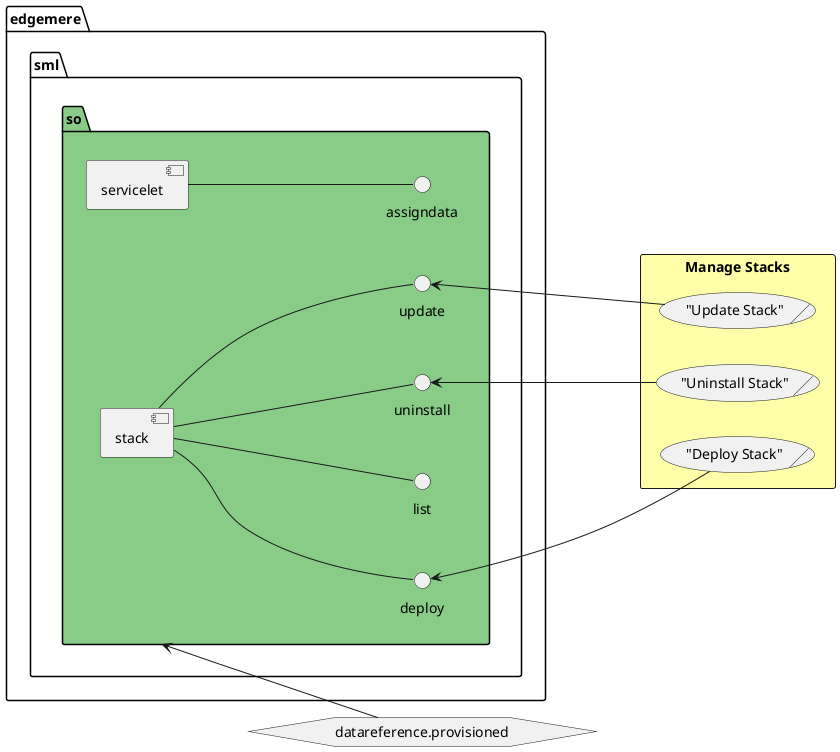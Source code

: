 @startuml
left to right direction


    package "edgemere" as edgemere {
package "sml" as edgemeresml {
package "so" as edgemeresmlso #88cc88 {
 component "servicelet" as edgemeresmlsoservicelet
 interface "assigndata" as edgemeresmlsoserviceletassigndata
edgemeresmlsoservicelet -- edgemeresmlsoserviceletassigndata
}
}
}

    
    package "edgemere" as edgemere {
package "sml" as edgemeresml {
package "so" as edgemeresmlso #88cc88 {
 component "stack" as edgemeresmlsostack
 interface "deploy" as edgemeresmlsostackdeploy
edgemeresmlsostack -- edgemeresmlsostackdeploy
}
}
}

    
    package "edgemere" as edgemere {
package "sml" as edgemeresml {
package "so" as edgemeresmlso #88cc88 {
 component "stack" as edgemeresmlsostack
 interface "list" as edgemeresmlsostacklist
edgemeresmlsostack -- edgemeresmlsostacklist
}
}
}

    
    package "edgemere" as edgemere {
package "sml" as edgemeresml {
package "so" as edgemeresmlso #88cc88 {
 component "stack" as edgemeresmlsostack
 interface "uninstall" as edgemeresmlsostackuninstall
edgemeresmlsostack -- edgemeresmlsostackuninstall
}
}
}

    
    package "edgemere" as edgemere {
package "sml" as edgemeresml {
package "so" as edgemeresmlso #88cc88 {
 component "stack" as edgemeresmlsostack
 interface "update" as edgemeresmlsostackupdate
edgemeresmlsostack -- edgemeresmlsostackupdate
}
}
}

    
hexagon "datareference.provisioned" as datareferenceprovisioned
            edgemeresmlso <-- datareferenceprovisioned
        


























        rectangle "Manage Stacks" as ManageStacks #ffffaa {
            ("Deploy Stack")/ as DevOpsEngineerManageStacksDeployStack
        }
    
    edgemeresmlsostackdeploy <-- DevOpsEngineerManageStacksDeployStack
    
        rectangle "Manage Stacks" as ManageStacks #ffffaa {
            ("Uninstall Stack")/ as DevOpsEngineerManageStacksUninstallStack
        }
    
    edgemeresmlsostackuninstall <-- DevOpsEngineerManageStacksUninstallStack
    
        rectangle "Manage Stacks" as ManageStacks #ffffaa {
            ("Update Stack")/ as DevOpsEngineerManageStacksUpdateStack
        }
    
    edgemeresmlsostackupdate <-- DevOpsEngineerManageStacksUpdateStack
    




@enduml
